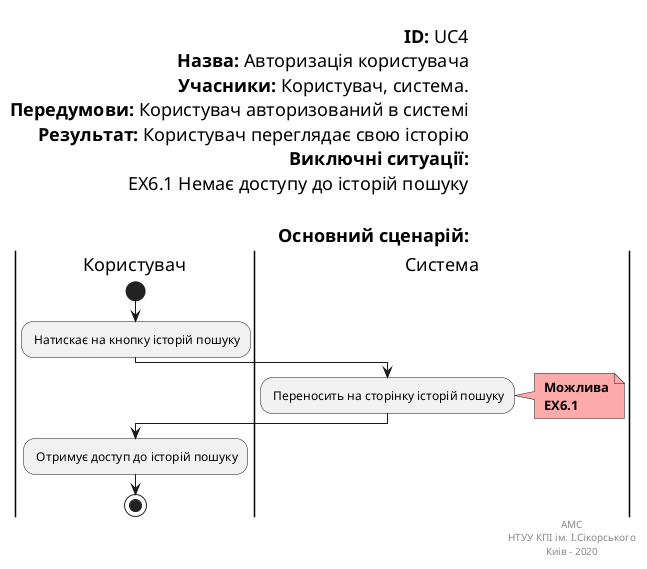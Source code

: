 @startuml
left header

        <font color=000 size=18><b>ID:</b> UC4
        <font color=000 size=18><b>Назва:</b> Авторизація користувача
        <font color=000 size=18><b>Учасники:</b> Користувач, система.
        <font color=000 size=18><b>Передумови:</b> Користувач авторизований в системі
        <font color=000 size=18><b>Результат:</b> Користувач переглядає свою історію 
        <font color=000 size=18><b>Виключні ситуації:</b>
        <font color=000 size=18> EX6.1 Немає доступу до історій пошуку


        <font color=000 size=18><b>Основний сценарій:</b>
    end header

    |Користувач|
        start
        
        : Натискає на кнопку історій пошуку;
        
    |Система|
        
        : Переносить на сторінку історій пошуку;
         note right #ffaaaa
        <b> Можлива
        <b> EX6.1
        end note

    |Користувач|
    
        : Отримує доступ до історій пошуку;
        stop;
    
right footer
AMC
НТУУ КПІ ім. І.Сікорського
Киів - 2020
end footer
@enduml
